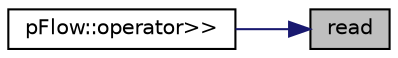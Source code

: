 digraph "read"
{
 // LATEX_PDF_SIZE
  edge [fontname="Helvetica",fontsize="10",labelfontname="Helvetica",labelfontsize="10"];
  node [fontname="Helvetica",fontsize="10",shape=record];
  rankdir="RL";
  Node1 [label="read",height=0.2,width=0.4,color="black", fillcolor="grey75", style="filled", fontcolor="black",tooltip="Read vector from stream."];
  Node1 -> Node2 [dir="back",color="midnightblue",fontsize="10",style="solid",fontname="Helvetica"];
  Node2 [label="pFlow::operator\>\>",height=0.2,width=0.4,color="black", fillcolor="white", style="filled",URL="$namespacepFlow.html#a25e1e1defd463f8a9047254b95df958c",tooltip=" "];
}
